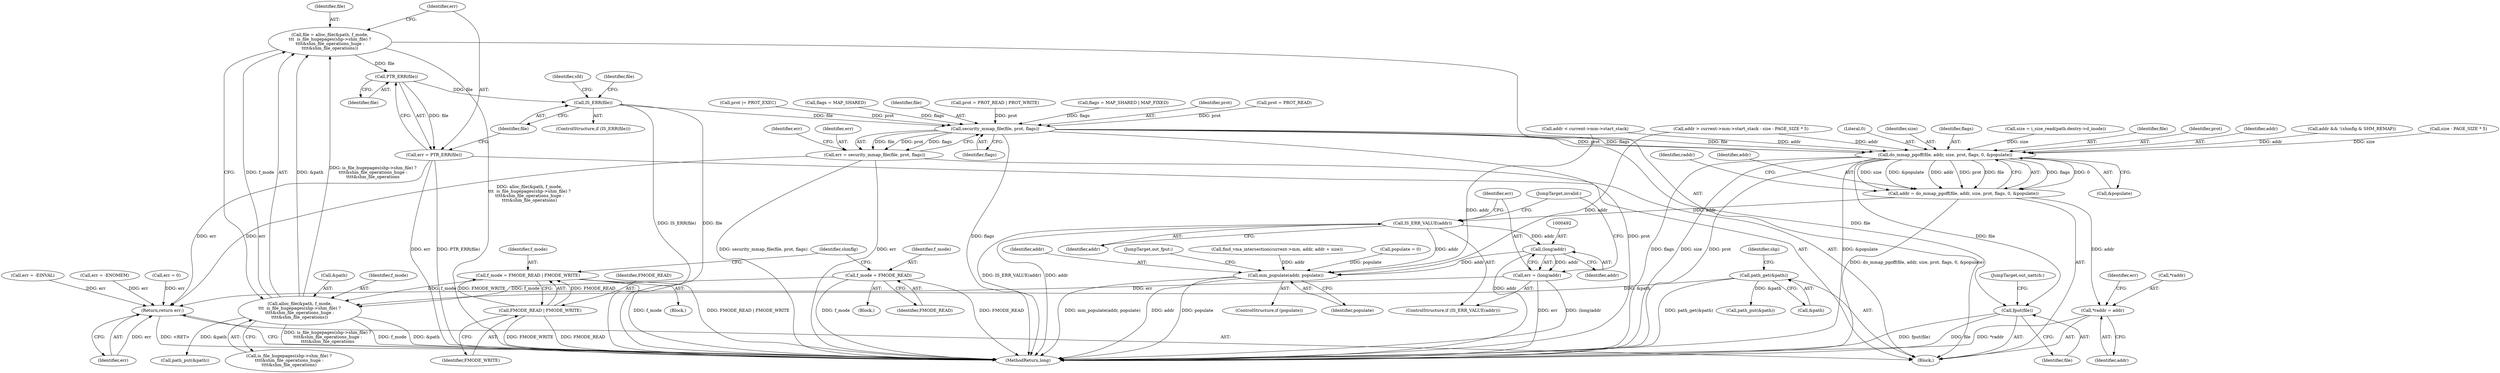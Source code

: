 digraph "0_linux_a399b29dfbaaaf91162b2dc5a5875dd51bbfa2a1_0@pointer" {
"1000354" [label="(Call,PTR_ERR(file))"];
"1000337" [label="(Call,file = alloc_file(&path, f_mode,\n\t\t\t  is_file_hugepages(shp->shm_file) ?\n\t\t\t\t&shm_file_operations_huge :\n\t\t\t\t&shm_file_operations))"];
"1000339" [label="(Call,alloc_file(&path, f_mode,\n\t\t\t  is_file_hugepages(shp->shm_file) ?\n\t\t\t\t&shm_file_operations_huge :\n\t\t\t\t&shm_file_operations))"];
"1000297" [label="(Call,path_get(&path))"];
"1000193" [label="(Call,f_mode = FMODE_READ)"];
"1000208" [label="(Call,f_mode = FMODE_READ | FMODE_WRITE)"];
"1000210" [label="(Call,FMODE_READ | FMODE_WRITE)"];
"1000352" [label="(Call,err = PTR_ERR(file))"];
"1000545" [label="(Return,return err;)"];
"1000357" [label="(Call,IS_ERR(file))"];
"1000409" [label="(Call,security_mmap_file(file, prot, flags))"];
"1000407" [label="(Call,err = security_mmap_file(file, prot, flags))"];
"1000470" [label="(Call,do_mmap_pgoff(file, addr, size, prot, flags, 0, &populate))"];
"1000468" [label="(Call,addr = do_mmap_pgoff(file, addr, size, prot, flags, 0, &populate))"];
"1000479" [label="(Call,*raddr = addr)"];
"1000487" [label="(Call,IS_ERR_VALUE(addr))"];
"1000491" [label="(Call,(long)addr)"];
"1000489" [label="(Call,err = (long)addr)"];
"1000504" [label="(Call,mm_populate(addr, populate))"];
"1000508" [label="(Call,fput(file))"];
"1000483" [label="(Call,err = 0)"];
"1000509" [label="(Identifier,file)"];
"1000412" [label="(Identifier,flags)"];
"1000424" [label="(Call,addr && !(shmflg & SHM_REMAP))"];
"1000484" [label="(Identifier,err)"];
"1000468" [label="(Call,addr = do_mmap_pgoff(file, addr, size, prot, flags, 0, &populate))"];
"1000408" [label="(Identifier,err)"];
"1000298" [label="(Call,&path)"];
"1000481" [label="(Identifier,raddr)"];
"1000340" [label="(Call,&path)"];
"1000212" [label="(Identifier,FMODE_WRITE)"];
"1000470" [label="(Call,do_mmap_pgoff(file, addr, size, prot, flags, 0, &populate))"];
"1000474" [label="(Identifier,prot)"];
"1000477" [label="(Call,&populate)"];
"1000124" [label="(Call,populate = 0)"];
"1000186" [label="(Block,)"];
"1000356" [label="(ControlStructure,if (IS_ERR(file)))"];
"1000505" [label="(Identifier,addr)"];
"1000209" [label="(Identifier,f_mode)"];
"1000410" [label="(Identifier,file)"];
"1000195" [label="(Identifier,FMODE_READ)"];
"1000208" [label="(Call,f_mode = FMODE_READ | FMODE_WRITE)"];
"1000510" [label="(JumpTarget,out_nattch:)"];
"1000198" [label="(Call,prot = PROT_READ | PROT_WRITE)"];
"1000361" [label="(Identifier,sfd)"];
"1000368" [label="(Identifier,file)"];
"1000472" [label="(Identifier,addr)"];
"1000507" [label="(JumpTarget,out_fput:)"];
"1000447" [label="(Call,addr < current->mm->start_stack)"];
"1000491" [label="(Call,(long)addr)"];
"1000215" [label="(Identifier,shmflg)"];
"1000338" [label="(Identifier,file)"];
"1000489" [label="(Call,err = (long)addr)"];
"1000462" [label="(Call,size - PAGE_SIZE * 5)"];
"1000480" [label="(Call,*raddr)"];
"1000355" [label="(Identifier,file)"];
"1000431" [label="(Call,err = -EINVAL)"];
"1000358" [label="(Identifier,file)"];
"1000414" [label="(Identifier,err)"];
"1000545" [label="(Return,return err;)"];
"1000502" [label="(ControlStructure,if (populate))"];
"1000494" [label="(JumpTarget,invalid:)"];
"1000476" [label="(Literal,0)"];
"1000488" [label="(Identifier,addr)"];
"1000546" [label="(Identifier,err)"];
"1000482" [label="(Identifier,addr)"];
"1000194" [label="(Identifier,f_mode)"];
"1000333" [label="(Call,path_put(&path))"];
"1000493" [label="(Identifier,addr)"];
"1000469" [label="(Identifier,addr)"];
"1000552" [label="(MethodReturn,long)"];
"1000110" [label="(Block,)"];
"1000479" [label="(Call,*raddr = addr)"];
"1000353" [label="(Identifier,err)"];
"1000167" [label="(Call,flags = MAP_SHARED | MAP_FIXED)"];
"1000411" [label="(Identifier,prot)"];
"1000473" [label="(Identifier,size)"];
"1000475" [label="(Identifier,flags)"];
"1000187" [label="(Call,prot = PROT_READ)"];
"1000506" [label="(Identifier,populate)"];
"1000508" [label="(Call,fput(file))"];
"1000409" [label="(Call,security_mmap_file(file, prot, flags))"];
"1000352" [label="(Call,err = PTR_ERR(file))"];
"1000210" [label="(Call,FMODE_READ | FMODE_WRITE)"];
"1000436" [label="(Call,find_vma_intersection(current->mm, addr, addr + size))"];
"1000357" [label="(Call,IS_ERR(file))"];
"1000297" [label="(Call,path_get(&path))"];
"1000407" [label="(Call,err = security_mmap_file(file, prot, flags))"];
"1000490" [label="(Identifier,err)"];
"1000343" [label="(Call,is_file_hugepages(shp->shm_file) ?\n\t\t\t\t&shm_file_operations_huge :\n\t\t\t\t&shm_file_operations)"];
"1000487" [label="(Call,IS_ERR_VALUE(addr))"];
"1000339" [label="(Call,alloc_file(&path, f_mode,\n\t\t\t  is_file_hugepages(shp->shm_file) ?\n\t\t\t\t&shm_file_operations_huge :\n\t\t\t\t&shm_file_operations))"];
"1000218" [label="(Call,prot |= PROT_EXEC)"];
"1000354" [label="(Call,PTR_ERR(file))"];
"1000342" [label="(Identifier,f_mode)"];
"1000179" [label="(Call,flags = MAP_SHARED)"];
"1000504" [label="(Call,mm_populate(addr, populate))"];
"1000302" [label="(Identifier,shp)"];
"1000318" [label="(Call,err = -ENOMEM)"];
"1000304" [label="(Call,size = i_size_read(path.dentry->d_inode))"];
"1000471" [label="(Identifier,file)"];
"1000486" [label="(ControlStructure,if (IS_ERR_VALUE(addr)))"];
"1000197" [label="(Block,)"];
"1000454" [label="(Call,addr > current->mm->start_stack - size - PAGE_SIZE * 5)"];
"1000337" [label="(Call,file = alloc_file(&path, f_mode,\n\t\t\t  is_file_hugepages(shp->shm_file) ?\n\t\t\t\t&shm_file_operations_huge :\n\t\t\t\t&shm_file_operations))"];
"1000362" [label="(Call,path_put(&path))"];
"1000211" [label="(Identifier,FMODE_READ)"];
"1000193" [label="(Call,f_mode = FMODE_READ)"];
"1000354" -> "1000352"  [label="AST: "];
"1000354" -> "1000355"  [label="CFG: "];
"1000355" -> "1000354"  [label="AST: "];
"1000352" -> "1000354"  [label="CFG: "];
"1000354" -> "1000352"  [label="DDG: file"];
"1000337" -> "1000354"  [label="DDG: file"];
"1000354" -> "1000357"  [label="DDG: file"];
"1000337" -> "1000110"  [label="AST: "];
"1000337" -> "1000339"  [label="CFG: "];
"1000338" -> "1000337"  [label="AST: "];
"1000339" -> "1000337"  [label="AST: "];
"1000353" -> "1000337"  [label="CFG: "];
"1000337" -> "1000552"  [label="DDG: alloc_file(&path, f_mode,\n\t\t\t  is_file_hugepages(shp->shm_file) ?\n\t\t\t\t&shm_file_operations_huge :\n\t\t\t\t&shm_file_operations)"];
"1000339" -> "1000337"  [label="DDG: &path"];
"1000339" -> "1000337"  [label="DDG: f_mode"];
"1000339" -> "1000337"  [label="DDG: is_file_hugepages(shp->shm_file) ?\n\t\t\t\t&shm_file_operations_huge :\n\t\t\t\t&shm_file_operations"];
"1000339" -> "1000343"  [label="CFG: "];
"1000340" -> "1000339"  [label="AST: "];
"1000342" -> "1000339"  [label="AST: "];
"1000343" -> "1000339"  [label="AST: "];
"1000339" -> "1000552"  [label="DDG: is_file_hugepages(shp->shm_file) ?\n\t\t\t\t&shm_file_operations_huge :\n\t\t\t\t&shm_file_operations"];
"1000339" -> "1000552"  [label="DDG: f_mode"];
"1000339" -> "1000552"  [label="DDG: &path"];
"1000297" -> "1000339"  [label="DDG: &path"];
"1000193" -> "1000339"  [label="DDG: f_mode"];
"1000208" -> "1000339"  [label="DDG: f_mode"];
"1000339" -> "1000362"  [label="DDG: &path"];
"1000297" -> "1000110"  [label="AST: "];
"1000297" -> "1000298"  [label="CFG: "];
"1000298" -> "1000297"  [label="AST: "];
"1000302" -> "1000297"  [label="CFG: "];
"1000297" -> "1000552"  [label="DDG: path_get(&path)"];
"1000297" -> "1000333"  [label="DDG: &path"];
"1000193" -> "1000186"  [label="AST: "];
"1000193" -> "1000195"  [label="CFG: "];
"1000194" -> "1000193"  [label="AST: "];
"1000195" -> "1000193"  [label="AST: "];
"1000215" -> "1000193"  [label="CFG: "];
"1000193" -> "1000552"  [label="DDG: f_mode"];
"1000193" -> "1000552"  [label="DDG: FMODE_READ"];
"1000208" -> "1000197"  [label="AST: "];
"1000208" -> "1000210"  [label="CFG: "];
"1000209" -> "1000208"  [label="AST: "];
"1000210" -> "1000208"  [label="AST: "];
"1000215" -> "1000208"  [label="CFG: "];
"1000208" -> "1000552"  [label="DDG: f_mode"];
"1000208" -> "1000552"  [label="DDG: FMODE_READ | FMODE_WRITE"];
"1000210" -> "1000208"  [label="DDG: FMODE_READ"];
"1000210" -> "1000208"  [label="DDG: FMODE_WRITE"];
"1000210" -> "1000212"  [label="CFG: "];
"1000211" -> "1000210"  [label="AST: "];
"1000212" -> "1000210"  [label="AST: "];
"1000210" -> "1000552"  [label="DDG: FMODE_WRITE"];
"1000210" -> "1000552"  [label="DDG: FMODE_READ"];
"1000352" -> "1000110"  [label="AST: "];
"1000353" -> "1000352"  [label="AST: "];
"1000358" -> "1000352"  [label="CFG: "];
"1000352" -> "1000552"  [label="DDG: err"];
"1000352" -> "1000552"  [label="DDG: PTR_ERR(file)"];
"1000352" -> "1000545"  [label="DDG: err"];
"1000545" -> "1000110"  [label="AST: "];
"1000545" -> "1000546"  [label="CFG: "];
"1000546" -> "1000545"  [label="AST: "];
"1000552" -> "1000545"  [label="CFG: "];
"1000545" -> "1000552"  [label="DDG: <RET>"];
"1000546" -> "1000545"  [label="DDG: err"];
"1000318" -> "1000545"  [label="DDG: err"];
"1000431" -> "1000545"  [label="DDG: err"];
"1000489" -> "1000545"  [label="DDG: err"];
"1000483" -> "1000545"  [label="DDG: err"];
"1000407" -> "1000545"  [label="DDG: err"];
"1000357" -> "1000356"  [label="AST: "];
"1000357" -> "1000358"  [label="CFG: "];
"1000358" -> "1000357"  [label="AST: "];
"1000361" -> "1000357"  [label="CFG: "];
"1000368" -> "1000357"  [label="CFG: "];
"1000357" -> "1000552"  [label="DDG: IS_ERR(file)"];
"1000357" -> "1000552"  [label="DDG: file"];
"1000357" -> "1000409"  [label="DDG: file"];
"1000409" -> "1000407"  [label="AST: "];
"1000409" -> "1000412"  [label="CFG: "];
"1000410" -> "1000409"  [label="AST: "];
"1000411" -> "1000409"  [label="AST: "];
"1000412" -> "1000409"  [label="AST: "];
"1000407" -> "1000409"  [label="CFG: "];
"1000409" -> "1000552"  [label="DDG: prot"];
"1000409" -> "1000552"  [label="DDG: flags"];
"1000409" -> "1000407"  [label="DDG: file"];
"1000409" -> "1000407"  [label="DDG: prot"];
"1000409" -> "1000407"  [label="DDG: flags"];
"1000187" -> "1000409"  [label="DDG: prot"];
"1000218" -> "1000409"  [label="DDG: prot"];
"1000198" -> "1000409"  [label="DDG: prot"];
"1000167" -> "1000409"  [label="DDG: flags"];
"1000179" -> "1000409"  [label="DDG: flags"];
"1000409" -> "1000470"  [label="DDG: file"];
"1000409" -> "1000470"  [label="DDG: prot"];
"1000409" -> "1000470"  [label="DDG: flags"];
"1000409" -> "1000508"  [label="DDG: file"];
"1000407" -> "1000110"  [label="AST: "];
"1000408" -> "1000407"  [label="AST: "];
"1000414" -> "1000407"  [label="CFG: "];
"1000407" -> "1000552"  [label="DDG: security_mmap_file(file, prot, flags)"];
"1000407" -> "1000552"  [label="DDG: err"];
"1000470" -> "1000468"  [label="AST: "];
"1000470" -> "1000477"  [label="CFG: "];
"1000471" -> "1000470"  [label="AST: "];
"1000472" -> "1000470"  [label="AST: "];
"1000473" -> "1000470"  [label="AST: "];
"1000474" -> "1000470"  [label="AST: "];
"1000475" -> "1000470"  [label="AST: "];
"1000476" -> "1000470"  [label="AST: "];
"1000477" -> "1000470"  [label="AST: "];
"1000468" -> "1000470"  [label="CFG: "];
"1000470" -> "1000552"  [label="DDG: prot"];
"1000470" -> "1000552"  [label="DDG: &populate"];
"1000470" -> "1000552"  [label="DDG: flags"];
"1000470" -> "1000552"  [label="DDG: size"];
"1000470" -> "1000468"  [label="DDG: flags"];
"1000470" -> "1000468"  [label="DDG: 0"];
"1000470" -> "1000468"  [label="DDG: size"];
"1000470" -> "1000468"  [label="DDG: &populate"];
"1000470" -> "1000468"  [label="DDG: addr"];
"1000470" -> "1000468"  [label="DDG: prot"];
"1000470" -> "1000468"  [label="DDG: file"];
"1000454" -> "1000470"  [label="DDG: addr"];
"1000424" -> "1000470"  [label="DDG: addr"];
"1000447" -> "1000470"  [label="DDG: addr"];
"1000304" -> "1000470"  [label="DDG: size"];
"1000462" -> "1000470"  [label="DDG: size"];
"1000470" -> "1000508"  [label="DDG: file"];
"1000468" -> "1000110"  [label="AST: "];
"1000469" -> "1000468"  [label="AST: "];
"1000481" -> "1000468"  [label="CFG: "];
"1000468" -> "1000552"  [label="DDG: do_mmap_pgoff(file, addr, size, prot, flags, 0, &populate)"];
"1000468" -> "1000479"  [label="DDG: addr"];
"1000468" -> "1000487"  [label="DDG: addr"];
"1000479" -> "1000110"  [label="AST: "];
"1000479" -> "1000482"  [label="CFG: "];
"1000480" -> "1000479"  [label="AST: "];
"1000482" -> "1000479"  [label="AST: "];
"1000484" -> "1000479"  [label="CFG: "];
"1000479" -> "1000552"  [label="DDG: *raddr"];
"1000487" -> "1000486"  [label="AST: "];
"1000487" -> "1000488"  [label="CFG: "];
"1000488" -> "1000487"  [label="AST: "];
"1000490" -> "1000487"  [label="CFG: "];
"1000494" -> "1000487"  [label="CFG: "];
"1000487" -> "1000552"  [label="DDG: addr"];
"1000487" -> "1000552"  [label="DDG: IS_ERR_VALUE(addr)"];
"1000487" -> "1000491"  [label="DDG: addr"];
"1000487" -> "1000504"  [label="DDG: addr"];
"1000491" -> "1000489"  [label="AST: "];
"1000491" -> "1000493"  [label="CFG: "];
"1000492" -> "1000491"  [label="AST: "];
"1000493" -> "1000491"  [label="AST: "];
"1000489" -> "1000491"  [label="CFG: "];
"1000491" -> "1000552"  [label="DDG: addr"];
"1000491" -> "1000489"  [label="DDG: addr"];
"1000491" -> "1000504"  [label="DDG: addr"];
"1000489" -> "1000486"  [label="AST: "];
"1000490" -> "1000489"  [label="AST: "];
"1000494" -> "1000489"  [label="CFG: "];
"1000489" -> "1000552"  [label="DDG: (long)addr"];
"1000489" -> "1000552"  [label="DDG: err"];
"1000504" -> "1000502"  [label="AST: "];
"1000504" -> "1000506"  [label="CFG: "];
"1000505" -> "1000504"  [label="AST: "];
"1000506" -> "1000504"  [label="AST: "];
"1000507" -> "1000504"  [label="CFG: "];
"1000504" -> "1000552"  [label="DDG: populate"];
"1000504" -> "1000552"  [label="DDG: addr"];
"1000504" -> "1000552"  [label="DDG: mm_populate(addr, populate)"];
"1000454" -> "1000504"  [label="DDG: addr"];
"1000447" -> "1000504"  [label="DDG: addr"];
"1000436" -> "1000504"  [label="DDG: addr"];
"1000124" -> "1000504"  [label="DDG: populate"];
"1000508" -> "1000110"  [label="AST: "];
"1000508" -> "1000509"  [label="CFG: "];
"1000509" -> "1000508"  [label="AST: "];
"1000510" -> "1000508"  [label="CFG: "];
"1000508" -> "1000552"  [label="DDG: file"];
"1000508" -> "1000552"  [label="DDG: fput(file)"];
}
